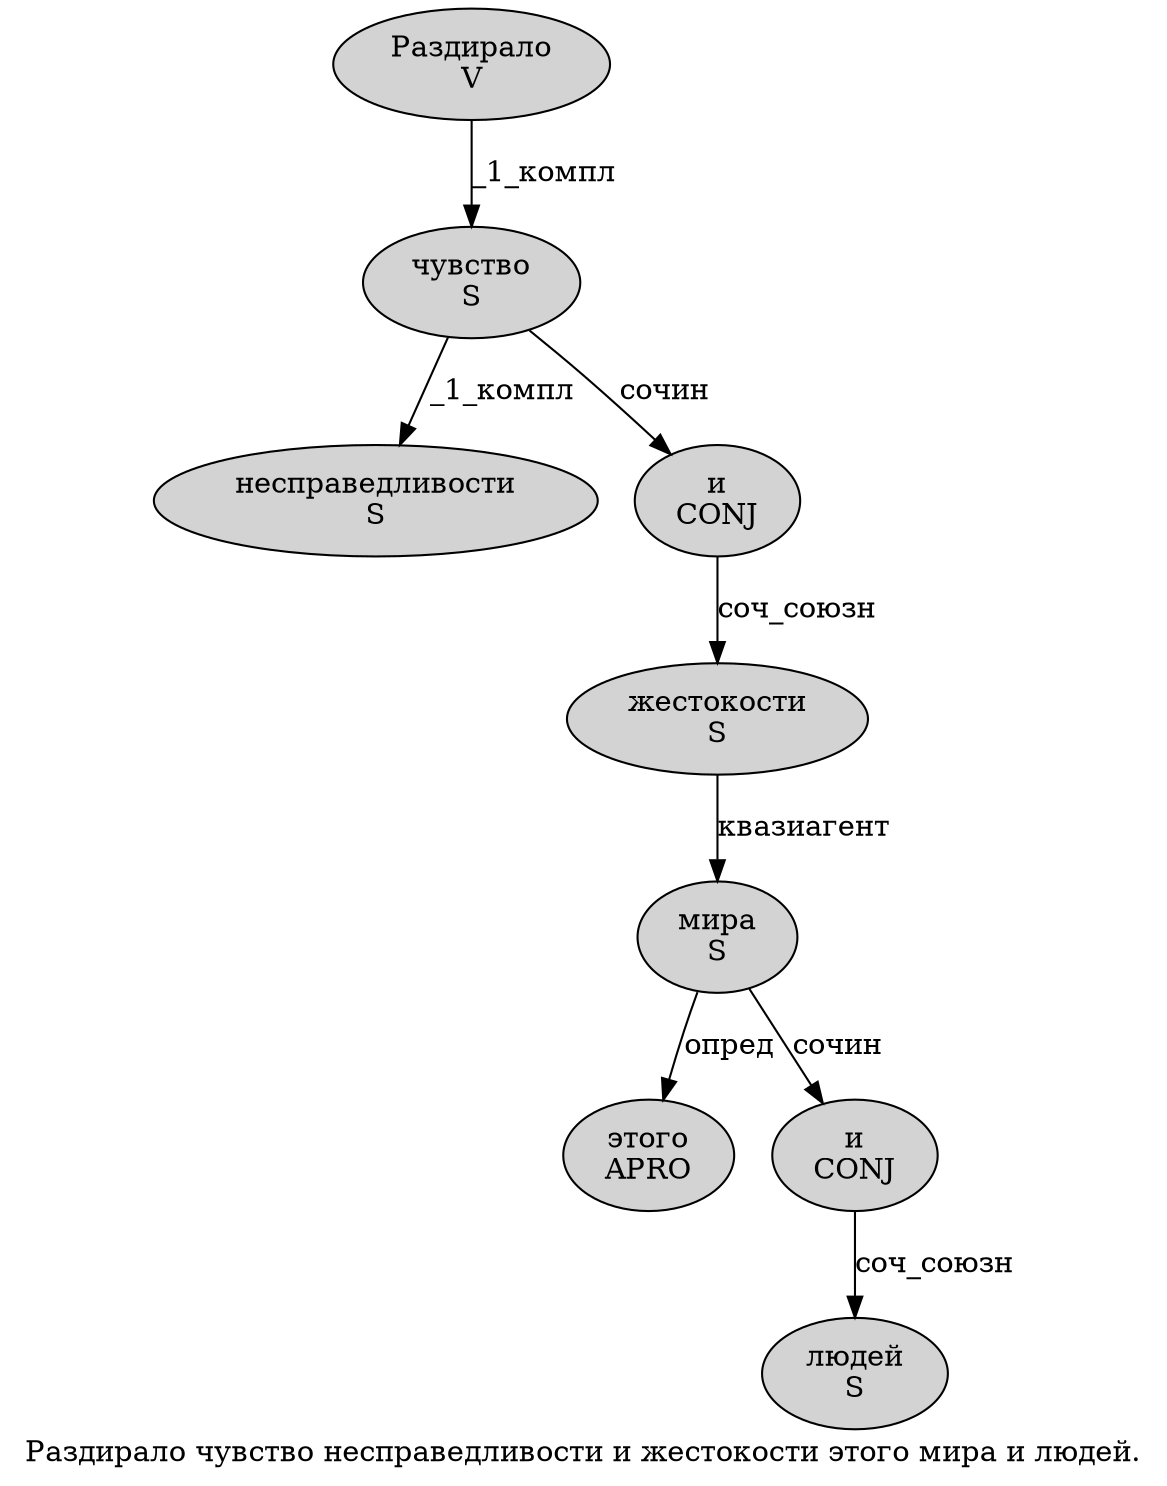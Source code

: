 digraph SENTENCE_1140 {
	graph [label="Раздирало чувство несправедливости и жестокости этого мира и людей."]
	node [style=filled]
		0 [label="Раздирало
V" color="" fillcolor=lightgray penwidth=1 shape=ellipse]
		1 [label="чувство
S" color="" fillcolor=lightgray penwidth=1 shape=ellipse]
		2 [label="несправедливости
S" color="" fillcolor=lightgray penwidth=1 shape=ellipse]
		3 [label="и
CONJ" color="" fillcolor=lightgray penwidth=1 shape=ellipse]
		4 [label="жестокости
S" color="" fillcolor=lightgray penwidth=1 shape=ellipse]
		5 [label="этого
APRO" color="" fillcolor=lightgray penwidth=1 shape=ellipse]
		6 [label="мира
S" color="" fillcolor=lightgray penwidth=1 shape=ellipse]
		7 [label="и
CONJ" color="" fillcolor=lightgray penwidth=1 shape=ellipse]
		8 [label="людей
S" color="" fillcolor=lightgray penwidth=1 shape=ellipse]
			4 -> 6 [label="квазиагент"]
			3 -> 4 [label="соч_союзн"]
			6 -> 5 [label="опред"]
			6 -> 7 [label="сочин"]
			0 -> 1 [label="_1_компл"]
			1 -> 2 [label="_1_компл"]
			1 -> 3 [label="сочин"]
			7 -> 8 [label="соч_союзн"]
}